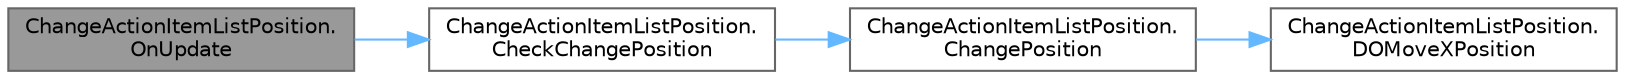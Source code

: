 digraph "ChangeActionItemListPosition.OnUpdate"
{
 // LATEX_PDF_SIZE
  bgcolor="transparent";
  edge [fontname=Helvetica,fontsize=10,labelfontname=Helvetica,labelfontsize=10];
  node [fontname=Helvetica,fontsize=10,shape=box,height=0.2,width=0.4];
  rankdir="LR";
  Node1 [id="Node000001",label="ChangeActionItemListPosition.\lOnUpdate",height=0.2,width=0.4,color="gray40", fillcolor="grey60", style="filled", fontcolor="black",tooltip=" "];
  Node1 -> Node2 [id="edge1_Node000001_Node000002",color="steelblue1",style="solid",tooltip=" "];
  Node2 [id="Node000002",label="ChangeActionItemListPosition.\lCheckChangePosition",height=0.2,width=0.4,color="grey40", fillcolor="white", style="filled",URL="$class_change_action_item_list_position.html#a7d513168ea28a1fd08bd8d544364726b",tooltip=" "];
  Node2 -> Node3 [id="edge2_Node000002_Node000003",color="steelblue1",style="solid",tooltip=" "];
  Node3 [id="Node000003",label="ChangeActionItemListPosition.\lChangePosition",height=0.2,width=0.4,color="grey40", fillcolor="white", style="filled",URL="$class_change_action_item_list_position.html#a477249d7ddffdc0f685ee4f054dfc017",tooltip=" "];
  Node3 -> Node4 [id="edge3_Node000003_Node000004",color="steelblue1",style="solid",tooltip=" "];
  Node4 [id="Node000004",label="ChangeActionItemListPosition.\lDOMoveXPosition",height=0.2,width=0.4,color="grey40", fillcolor="white", style="filled",URL="$class_change_action_item_list_position.html#a9088396f768359e16f3cf25cf2bcb8ae",tooltip=" "];
}
